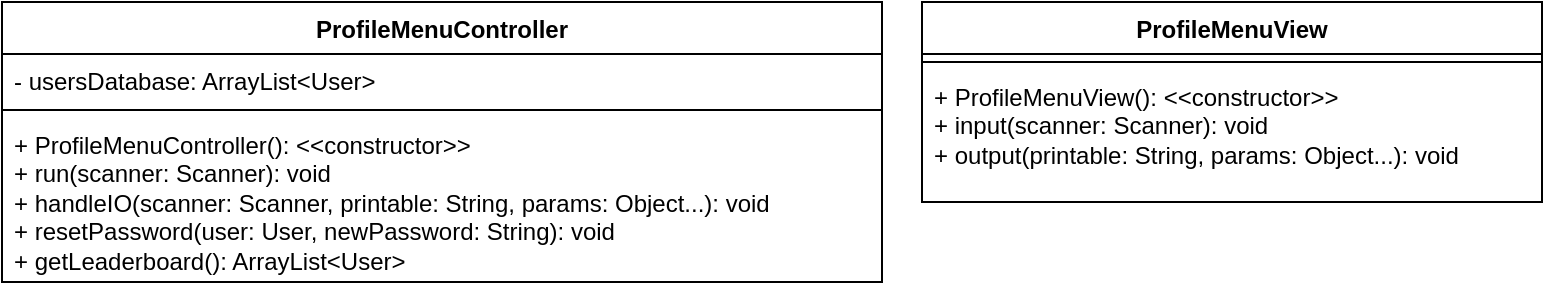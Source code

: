 <mxfile version="21.1.4" type="device">
  <diagram name="Page-1" id="W6fvRttq-88YjUybpn9d">
    <mxGraphModel dx="1077" dy="484" grid="1" gridSize="10" guides="1" tooltips="1" connect="1" arrows="1" fold="1" page="1" pageScale="1" pageWidth="1169" pageHeight="827" math="0" shadow="0">
      <root>
        <mxCell id="0" />
        <mxCell id="1" parent="0" />
        <mxCell id="Tq8GxC4veugW7J6M_-H3-1" value="ProfileMenuController" style="swimlane;fontStyle=1;align=center;verticalAlign=top;childLayout=stackLayout;horizontal=1;startSize=26;horizontalStack=0;resizeParent=1;resizeParentMax=0;resizeLast=0;collapsible=1;marginBottom=0;whiteSpace=wrap;html=1;" vertex="1" parent="1">
          <mxGeometry x="150" y="60" width="440" height="140" as="geometry" />
        </mxCell>
        <mxCell id="Tq8GxC4veugW7J6M_-H3-2" value="- usersDatabase: ArrayList&amp;lt;User&amp;gt;" style="text;strokeColor=none;fillColor=none;align=left;verticalAlign=top;spacingLeft=4;spacingRight=4;overflow=hidden;rotatable=0;points=[[0,0.5],[1,0.5]];portConstraint=eastwest;whiteSpace=wrap;html=1;" vertex="1" parent="Tq8GxC4veugW7J6M_-H3-1">
          <mxGeometry y="26" width="440" height="24" as="geometry" />
        </mxCell>
        <mxCell id="Tq8GxC4veugW7J6M_-H3-3" value="" style="line;strokeWidth=1;fillColor=none;align=left;verticalAlign=middle;spacingTop=-1;spacingLeft=3;spacingRight=3;rotatable=0;labelPosition=right;points=[];portConstraint=eastwest;strokeColor=inherit;" vertex="1" parent="Tq8GxC4veugW7J6M_-H3-1">
          <mxGeometry y="50" width="440" height="8" as="geometry" />
        </mxCell>
        <mxCell id="Tq8GxC4veugW7J6M_-H3-4" value="+ ProfileMenuController(): &amp;lt;&amp;lt;constructor&amp;gt;&amp;gt;&lt;br&gt;+ run(scanner: Scanner): void&lt;br&gt;+ handleIO(scanner: Scanner,&amp;nbsp;printable: String, params: Object...): void&lt;br&gt;+ resetPassword(user: User, newPassword: String): void&lt;br&gt;+ getLeaderboard(): ArrayList&amp;lt;User&amp;gt;" style="text;strokeColor=none;fillColor=none;align=left;verticalAlign=top;spacingLeft=4;spacingRight=4;overflow=hidden;rotatable=0;points=[[0,0.5],[1,0.5]];portConstraint=eastwest;whiteSpace=wrap;html=1;" vertex="1" parent="Tq8GxC4veugW7J6M_-H3-1">
          <mxGeometry y="58" width="440" height="82" as="geometry" />
        </mxCell>
        <mxCell id="Tq8GxC4veugW7J6M_-H3-5" value="ProfileMenuView" style="swimlane;fontStyle=1;align=center;verticalAlign=top;childLayout=stackLayout;horizontal=1;startSize=26;horizontalStack=0;resizeParent=1;resizeParentMax=0;resizeLast=0;collapsible=1;marginBottom=0;whiteSpace=wrap;html=1;" vertex="1" parent="1">
          <mxGeometry x="610" y="60" width="310" height="100" as="geometry" />
        </mxCell>
        <mxCell id="Tq8GxC4veugW7J6M_-H3-6" value="" style="line;strokeWidth=1;fillColor=none;align=left;verticalAlign=middle;spacingTop=-1;spacingLeft=3;spacingRight=3;rotatable=0;labelPosition=right;points=[];portConstraint=eastwest;strokeColor=inherit;" vertex="1" parent="Tq8GxC4veugW7J6M_-H3-5">
          <mxGeometry y="26" width="310" height="8" as="geometry" />
        </mxCell>
        <mxCell id="Tq8GxC4veugW7J6M_-H3-7" value="+ ProfileMenuView(): &amp;lt;&amp;lt;constructor&amp;gt;&amp;gt;&lt;br&gt;+ input(scanner: Scanner): void&lt;br&gt;+ output(printable: String, params: Object...): void" style="text;strokeColor=none;fillColor=none;align=left;verticalAlign=top;spacingLeft=4;spacingRight=4;overflow=hidden;rotatable=0;points=[[0,0.5],[1,0.5]];portConstraint=eastwest;whiteSpace=wrap;html=1;" vertex="1" parent="Tq8GxC4veugW7J6M_-H3-5">
          <mxGeometry y="34" width="310" height="66" as="geometry" />
        </mxCell>
      </root>
    </mxGraphModel>
  </diagram>
</mxfile>
